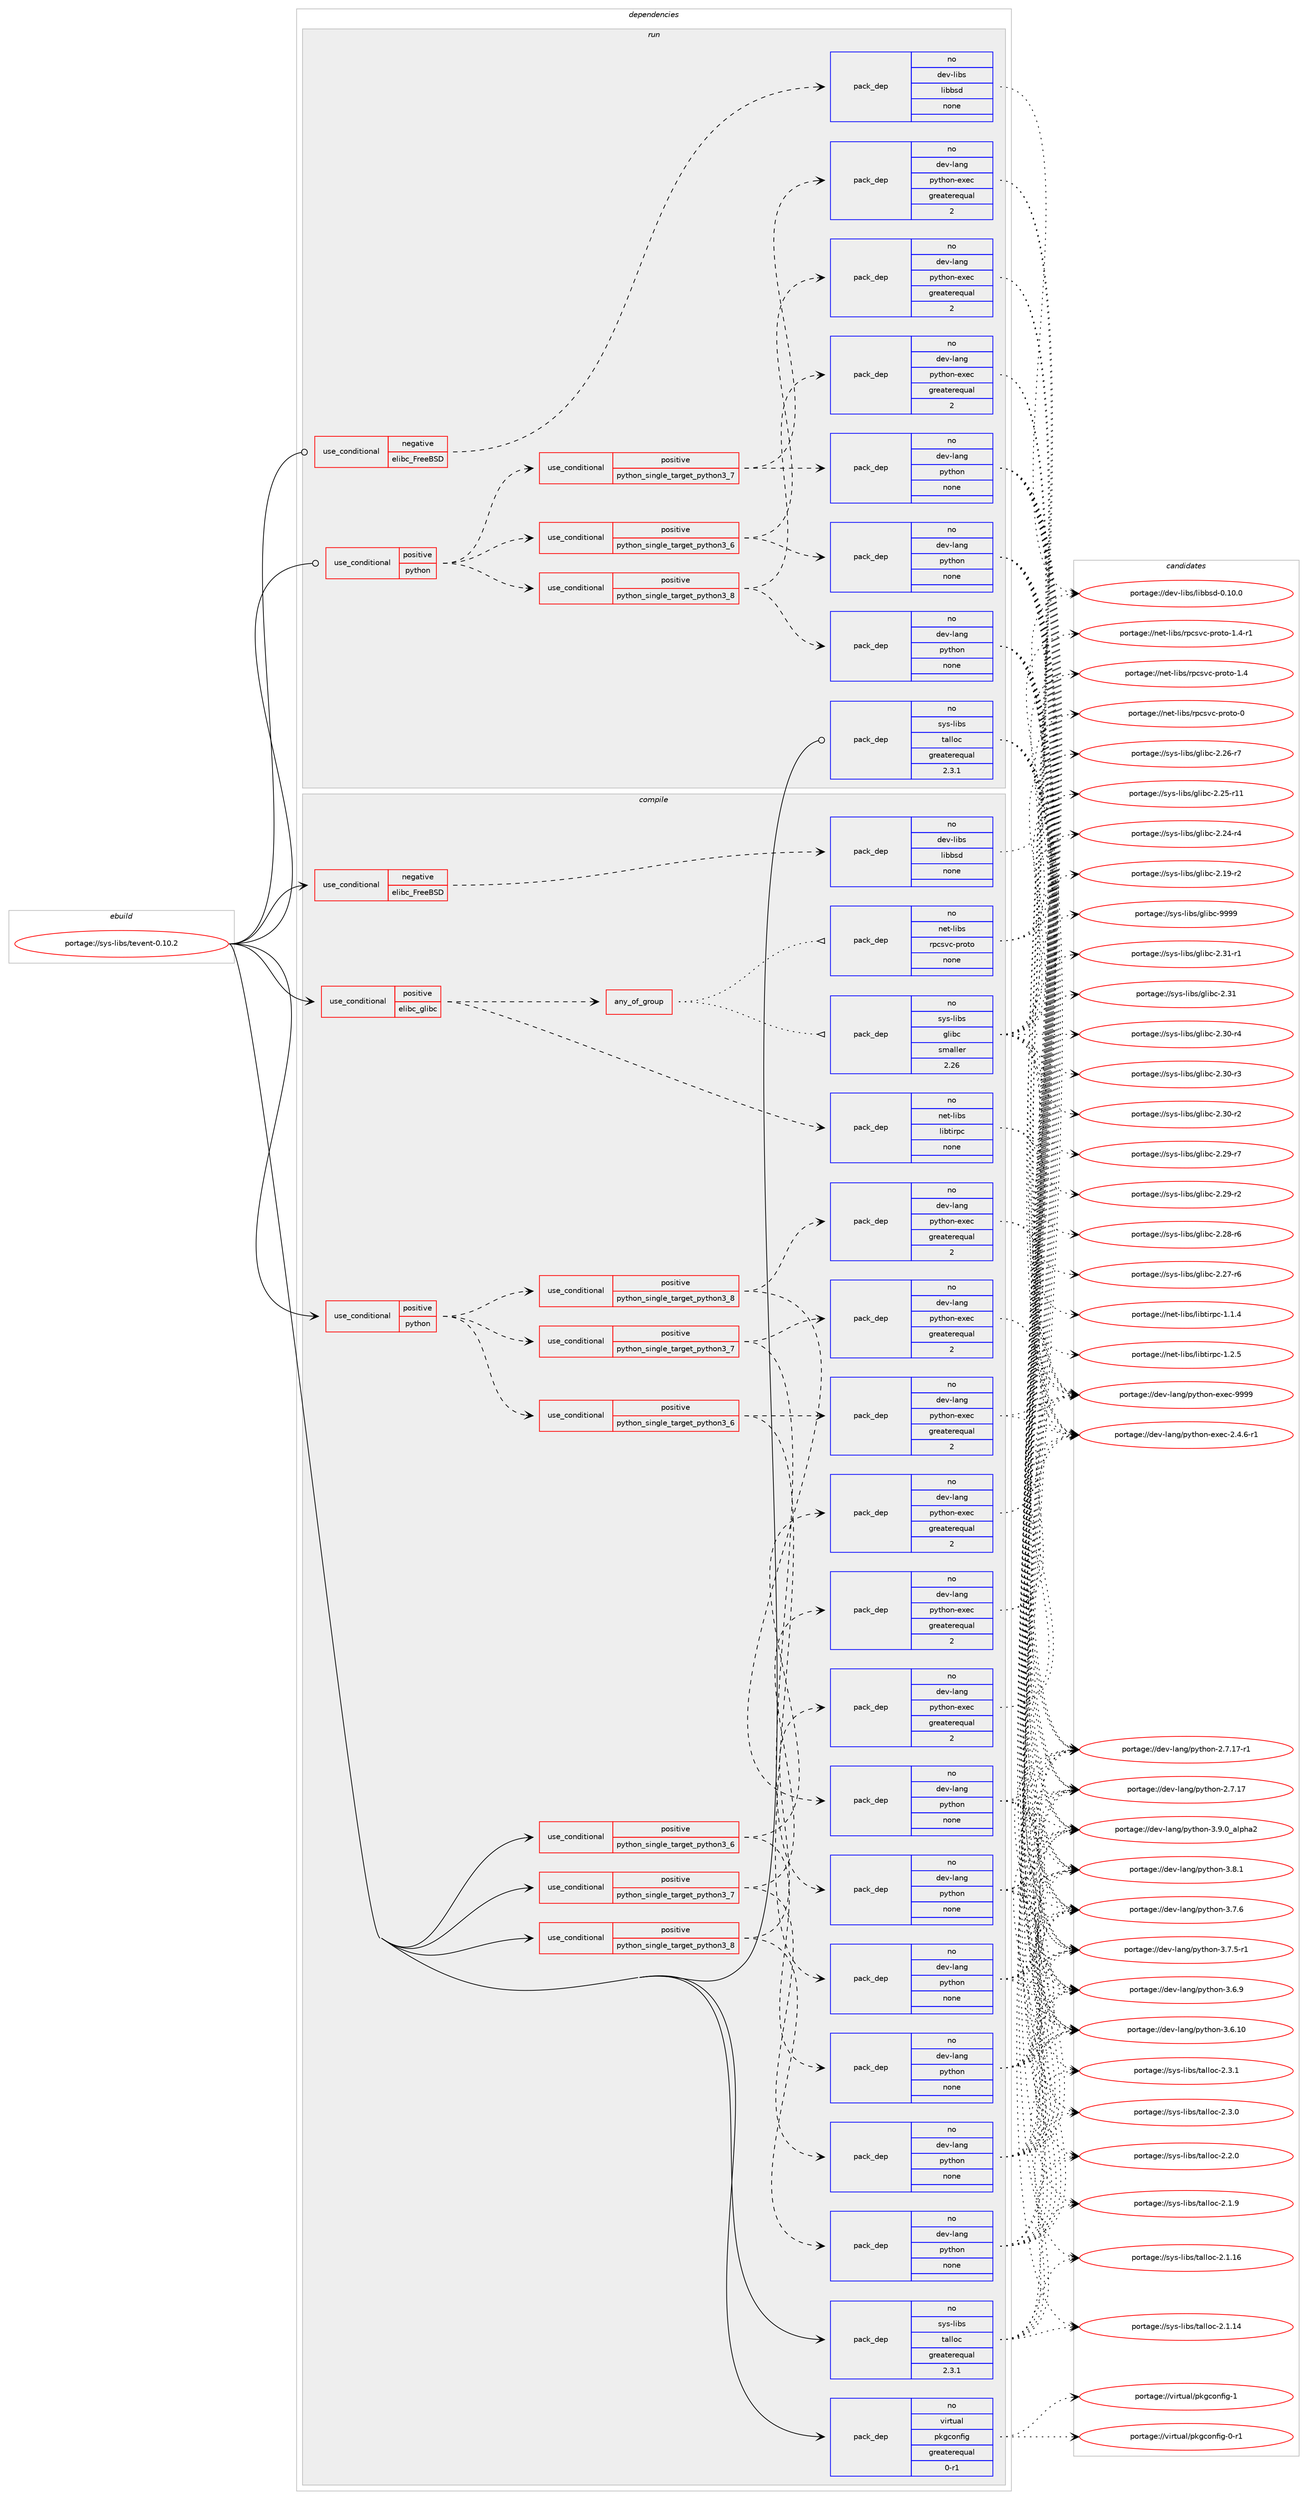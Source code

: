 digraph prolog {

# *************
# Graph options
# *************

newrank=true;
concentrate=true;
compound=true;
graph [rankdir=LR,fontname=Helvetica,fontsize=10,ranksep=1.5];#, ranksep=2.5, nodesep=0.2];
edge  [arrowhead=vee];
node  [fontname=Helvetica,fontsize=10];

# **********
# The ebuild
# **********

subgraph cluster_leftcol {
color=gray;
rank=same;
label=<<i>ebuild</i>>;
id [label="portage://sys-libs/tevent-0.10.2", color=red, width=4, href="../sys-libs/tevent-0.10.2.svg"];
}

# ****************
# The dependencies
# ****************

subgraph cluster_midcol {
color=gray;
label=<<i>dependencies</i>>;
subgraph cluster_compile {
fillcolor="#eeeeee";
style=filled;
label=<<i>compile</i>>;
subgraph cond7126 {
dependency39063 [label=<<TABLE BORDER="0" CELLBORDER="1" CELLSPACING="0" CELLPADDING="4"><TR><TD ROWSPAN="3" CELLPADDING="10">use_conditional</TD></TR><TR><TD>negative</TD></TR><TR><TD>elibc_FreeBSD</TD></TR></TABLE>>, shape=none, color=red];
subgraph pack31029 {
dependency39064 [label=<<TABLE BORDER="0" CELLBORDER="1" CELLSPACING="0" CELLPADDING="4" WIDTH="220"><TR><TD ROWSPAN="6" CELLPADDING="30">pack_dep</TD></TR><TR><TD WIDTH="110">no</TD></TR><TR><TD>dev-libs</TD></TR><TR><TD>libbsd</TD></TR><TR><TD>none</TD></TR><TR><TD></TD></TR></TABLE>>, shape=none, color=blue];
}
dependency39063:e -> dependency39064:w [weight=20,style="dashed",arrowhead="vee"];
}
id:e -> dependency39063:w [weight=20,style="solid",arrowhead="vee"];
subgraph cond7127 {
dependency39065 [label=<<TABLE BORDER="0" CELLBORDER="1" CELLSPACING="0" CELLPADDING="4"><TR><TD ROWSPAN="3" CELLPADDING="10">use_conditional</TD></TR><TR><TD>positive</TD></TR><TR><TD>elibc_glibc</TD></TR></TABLE>>, shape=none, color=red];
subgraph pack31030 {
dependency39066 [label=<<TABLE BORDER="0" CELLBORDER="1" CELLSPACING="0" CELLPADDING="4" WIDTH="220"><TR><TD ROWSPAN="6" CELLPADDING="30">pack_dep</TD></TR><TR><TD WIDTH="110">no</TD></TR><TR><TD>net-libs</TD></TR><TR><TD>libtirpc</TD></TR><TR><TD>none</TD></TR><TR><TD></TD></TR></TABLE>>, shape=none, color=blue];
}
dependency39065:e -> dependency39066:w [weight=20,style="dashed",arrowhead="vee"];
subgraph any860 {
dependency39067 [label=<<TABLE BORDER="0" CELLBORDER="1" CELLSPACING="0" CELLPADDING="4"><TR><TD CELLPADDING="10">any_of_group</TD></TR></TABLE>>, shape=none, color=red];subgraph pack31031 {
dependency39068 [label=<<TABLE BORDER="0" CELLBORDER="1" CELLSPACING="0" CELLPADDING="4" WIDTH="220"><TR><TD ROWSPAN="6" CELLPADDING="30">pack_dep</TD></TR><TR><TD WIDTH="110">no</TD></TR><TR><TD>net-libs</TD></TR><TR><TD>rpcsvc-proto</TD></TR><TR><TD>none</TD></TR><TR><TD></TD></TR></TABLE>>, shape=none, color=blue];
}
dependency39067:e -> dependency39068:w [weight=20,style="dotted",arrowhead="oinv"];
subgraph pack31032 {
dependency39069 [label=<<TABLE BORDER="0" CELLBORDER="1" CELLSPACING="0" CELLPADDING="4" WIDTH="220"><TR><TD ROWSPAN="6" CELLPADDING="30">pack_dep</TD></TR><TR><TD WIDTH="110">no</TD></TR><TR><TD>sys-libs</TD></TR><TR><TD>glibc</TD></TR><TR><TD>smaller</TD></TR><TR><TD>2.26</TD></TR></TABLE>>, shape=none, color=blue];
}
dependency39067:e -> dependency39069:w [weight=20,style="dotted",arrowhead="oinv"];
}
dependency39065:e -> dependency39067:w [weight=20,style="dashed",arrowhead="vee"];
}
id:e -> dependency39065:w [weight=20,style="solid",arrowhead="vee"];
subgraph cond7128 {
dependency39070 [label=<<TABLE BORDER="0" CELLBORDER="1" CELLSPACING="0" CELLPADDING="4"><TR><TD ROWSPAN="3" CELLPADDING="10">use_conditional</TD></TR><TR><TD>positive</TD></TR><TR><TD>python</TD></TR></TABLE>>, shape=none, color=red];
subgraph cond7129 {
dependency39071 [label=<<TABLE BORDER="0" CELLBORDER="1" CELLSPACING="0" CELLPADDING="4"><TR><TD ROWSPAN="3" CELLPADDING="10">use_conditional</TD></TR><TR><TD>positive</TD></TR><TR><TD>python_single_target_python3_6</TD></TR></TABLE>>, shape=none, color=red];
subgraph pack31033 {
dependency39072 [label=<<TABLE BORDER="0" CELLBORDER="1" CELLSPACING="0" CELLPADDING="4" WIDTH="220"><TR><TD ROWSPAN="6" CELLPADDING="30">pack_dep</TD></TR><TR><TD WIDTH="110">no</TD></TR><TR><TD>dev-lang</TD></TR><TR><TD>python</TD></TR><TR><TD>none</TD></TR><TR><TD></TD></TR></TABLE>>, shape=none, color=blue];
}
dependency39071:e -> dependency39072:w [weight=20,style="dashed",arrowhead="vee"];
subgraph pack31034 {
dependency39073 [label=<<TABLE BORDER="0" CELLBORDER="1" CELLSPACING="0" CELLPADDING="4" WIDTH="220"><TR><TD ROWSPAN="6" CELLPADDING="30">pack_dep</TD></TR><TR><TD WIDTH="110">no</TD></TR><TR><TD>dev-lang</TD></TR><TR><TD>python-exec</TD></TR><TR><TD>greaterequal</TD></TR><TR><TD>2</TD></TR></TABLE>>, shape=none, color=blue];
}
dependency39071:e -> dependency39073:w [weight=20,style="dashed",arrowhead="vee"];
}
dependency39070:e -> dependency39071:w [weight=20,style="dashed",arrowhead="vee"];
subgraph cond7130 {
dependency39074 [label=<<TABLE BORDER="0" CELLBORDER="1" CELLSPACING="0" CELLPADDING="4"><TR><TD ROWSPAN="3" CELLPADDING="10">use_conditional</TD></TR><TR><TD>positive</TD></TR><TR><TD>python_single_target_python3_7</TD></TR></TABLE>>, shape=none, color=red];
subgraph pack31035 {
dependency39075 [label=<<TABLE BORDER="0" CELLBORDER="1" CELLSPACING="0" CELLPADDING="4" WIDTH="220"><TR><TD ROWSPAN="6" CELLPADDING="30">pack_dep</TD></TR><TR><TD WIDTH="110">no</TD></TR><TR><TD>dev-lang</TD></TR><TR><TD>python</TD></TR><TR><TD>none</TD></TR><TR><TD></TD></TR></TABLE>>, shape=none, color=blue];
}
dependency39074:e -> dependency39075:w [weight=20,style="dashed",arrowhead="vee"];
subgraph pack31036 {
dependency39076 [label=<<TABLE BORDER="0" CELLBORDER="1" CELLSPACING="0" CELLPADDING="4" WIDTH="220"><TR><TD ROWSPAN="6" CELLPADDING="30">pack_dep</TD></TR><TR><TD WIDTH="110">no</TD></TR><TR><TD>dev-lang</TD></TR><TR><TD>python-exec</TD></TR><TR><TD>greaterequal</TD></TR><TR><TD>2</TD></TR></TABLE>>, shape=none, color=blue];
}
dependency39074:e -> dependency39076:w [weight=20,style="dashed",arrowhead="vee"];
}
dependency39070:e -> dependency39074:w [weight=20,style="dashed",arrowhead="vee"];
subgraph cond7131 {
dependency39077 [label=<<TABLE BORDER="0" CELLBORDER="1" CELLSPACING="0" CELLPADDING="4"><TR><TD ROWSPAN="3" CELLPADDING="10">use_conditional</TD></TR><TR><TD>positive</TD></TR><TR><TD>python_single_target_python3_8</TD></TR></TABLE>>, shape=none, color=red];
subgraph pack31037 {
dependency39078 [label=<<TABLE BORDER="0" CELLBORDER="1" CELLSPACING="0" CELLPADDING="4" WIDTH="220"><TR><TD ROWSPAN="6" CELLPADDING="30">pack_dep</TD></TR><TR><TD WIDTH="110">no</TD></TR><TR><TD>dev-lang</TD></TR><TR><TD>python</TD></TR><TR><TD>none</TD></TR><TR><TD></TD></TR></TABLE>>, shape=none, color=blue];
}
dependency39077:e -> dependency39078:w [weight=20,style="dashed",arrowhead="vee"];
subgraph pack31038 {
dependency39079 [label=<<TABLE BORDER="0" CELLBORDER="1" CELLSPACING="0" CELLPADDING="4" WIDTH="220"><TR><TD ROWSPAN="6" CELLPADDING="30">pack_dep</TD></TR><TR><TD WIDTH="110">no</TD></TR><TR><TD>dev-lang</TD></TR><TR><TD>python-exec</TD></TR><TR><TD>greaterequal</TD></TR><TR><TD>2</TD></TR></TABLE>>, shape=none, color=blue];
}
dependency39077:e -> dependency39079:w [weight=20,style="dashed",arrowhead="vee"];
}
dependency39070:e -> dependency39077:w [weight=20,style="dashed",arrowhead="vee"];
}
id:e -> dependency39070:w [weight=20,style="solid",arrowhead="vee"];
subgraph cond7132 {
dependency39080 [label=<<TABLE BORDER="0" CELLBORDER="1" CELLSPACING="0" CELLPADDING="4"><TR><TD ROWSPAN="3" CELLPADDING="10">use_conditional</TD></TR><TR><TD>positive</TD></TR><TR><TD>python_single_target_python3_6</TD></TR></TABLE>>, shape=none, color=red];
subgraph pack31039 {
dependency39081 [label=<<TABLE BORDER="0" CELLBORDER="1" CELLSPACING="0" CELLPADDING="4" WIDTH="220"><TR><TD ROWSPAN="6" CELLPADDING="30">pack_dep</TD></TR><TR><TD WIDTH="110">no</TD></TR><TR><TD>dev-lang</TD></TR><TR><TD>python</TD></TR><TR><TD>none</TD></TR><TR><TD></TD></TR></TABLE>>, shape=none, color=blue];
}
dependency39080:e -> dependency39081:w [weight=20,style="dashed",arrowhead="vee"];
subgraph pack31040 {
dependency39082 [label=<<TABLE BORDER="0" CELLBORDER="1" CELLSPACING="0" CELLPADDING="4" WIDTH="220"><TR><TD ROWSPAN="6" CELLPADDING="30">pack_dep</TD></TR><TR><TD WIDTH="110">no</TD></TR><TR><TD>dev-lang</TD></TR><TR><TD>python-exec</TD></TR><TR><TD>greaterequal</TD></TR><TR><TD>2</TD></TR></TABLE>>, shape=none, color=blue];
}
dependency39080:e -> dependency39082:w [weight=20,style="dashed",arrowhead="vee"];
}
id:e -> dependency39080:w [weight=20,style="solid",arrowhead="vee"];
subgraph cond7133 {
dependency39083 [label=<<TABLE BORDER="0" CELLBORDER="1" CELLSPACING="0" CELLPADDING="4"><TR><TD ROWSPAN="3" CELLPADDING="10">use_conditional</TD></TR><TR><TD>positive</TD></TR><TR><TD>python_single_target_python3_7</TD></TR></TABLE>>, shape=none, color=red];
subgraph pack31041 {
dependency39084 [label=<<TABLE BORDER="0" CELLBORDER="1" CELLSPACING="0" CELLPADDING="4" WIDTH="220"><TR><TD ROWSPAN="6" CELLPADDING="30">pack_dep</TD></TR><TR><TD WIDTH="110">no</TD></TR><TR><TD>dev-lang</TD></TR><TR><TD>python</TD></TR><TR><TD>none</TD></TR><TR><TD></TD></TR></TABLE>>, shape=none, color=blue];
}
dependency39083:e -> dependency39084:w [weight=20,style="dashed",arrowhead="vee"];
subgraph pack31042 {
dependency39085 [label=<<TABLE BORDER="0" CELLBORDER="1" CELLSPACING="0" CELLPADDING="4" WIDTH="220"><TR><TD ROWSPAN="6" CELLPADDING="30">pack_dep</TD></TR><TR><TD WIDTH="110">no</TD></TR><TR><TD>dev-lang</TD></TR><TR><TD>python-exec</TD></TR><TR><TD>greaterequal</TD></TR><TR><TD>2</TD></TR></TABLE>>, shape=none, color=blue];
}
dependency39083:e -> dependency39085:w [weight=20,style="dashed",arrowhead="vee"];
}
id:e -> dependency39083:w [weight=20,style="solid",arrowhead="vee"];
subgraph cond7134 {
dependency39086 [label=<<TABLE BORDER="0" CELLBORDER="1" CELLSPACING="0" CELLPADDING="4"><TR><TD ROWSPAN="3" CELLPADDING="10">use_conditional</TD></TR><TR><TD>positive</TD></TR><TR><TD>python_single_target_python3_8</TD></TR></TABLE>>, shape=none, color=red];
subgraph pack31043 {
dependency39087 [label=<<TABLE BORDER="0" CELLBORDER="1" CELLSPACING="0" CELLPADDING="4" WIDTH="220"><TR><TD ROWSPAN="6" CELLPADDING="30">pack_dep</TD></TR><TR><TD WIDTH="110">no</TD></TR><TR><TD>dev-lang</TD></TR><TR><TD>python</TD></TR><TR><TD>none</TD></TR><TR><TD></TD></TR></TABLE>>, shape=none, color=blue];
}
dependency39086:e -> dependency39087:w [weight=20,style="dashed",arrowhead="vee"];
subgraph pack31044 {
dependency39088 [label=<<TABLE BORDER="0" CELLBORDER="1" CELLSPACING="0" CELLPADDING="4" WIDTH="220"><TR><TD ROWSPAN="6" CELLPADDING="30">pack_dep</TD></TR><TR><TD WIDTH="110">no</TD></TR><TR><TD>dev-lang</TD></TR><TR><TD>python-exec</TD></TR><TR><TD>greaterequal</TD></TR><TR><TD>2</TD></TR></TABLE>>, shape=none, color=blue];
}
dependency39086:e -> dependency39088:w [weight=20,style="dashed",arrowhead="vee"];
}
id:e -> dependency39086:w [weight=20,style="solid",arrowhead="vee"];
subgraph pack31045 {
dependency39089 [label=<<TABLE BORDER="0" CELLBORDER="1" CELLSPACING="0" CELLPADDING="4" WIDTH="220"><TR><TD ROWSPAN="6" CELLPADDING="30">pack_dep</TD></TR><TR><TD WIDTH="110">no</TD></TR><TR><TD>sys-libs</TD></TR><TR><TD>talloc</TD></TR><TR><TD>greaterequal</TD></TR><TR><TD>2.3.1</TD></TR></TABLE>>, shape=none, color=blue];
}
id:e -> dependency39089:w [weight=20,style="solid",arrowhead="vee"];
subgraph pack31046 {
dependency39090 [label=<<TABLE BORDER="0" CELLBORDER="1" CELLSPACING="0" CELLPADDING="4" WIDTH="220"><TR><TD ROWSPAN="6" CELLPADDING="30">pack_dep</TD></TR><TR><TD WIDTH="110">no</TD></TR><TR><TD>virtual</TD></TR><TR><TD>pkgconfig</TD></TR><TR><TD>greaterequal</TD></TR><TR><TD>0-r1</TD></TR></TABLE>>, shape=none, color=blue];
}
id:e -> dependency39090:w [weight=20,style="solid",arrowhead="vee"];
}
subgraph cluster_compileandrun {
fillcolor="#eeeeee";
style=filled;
label=<<i>compile and run</i>>;
}
subgraph cluster_run {
fillcolor="#eeeeee";
style=filled;
label=<<i>run</i>>;
subgraph cond7135 {
dependency39091 [label=<<TABLE BORDER="0" CELLBORDER="1" CELLSPACING="0" CELLPADDING="4"><TR><TD ROWSPAN="3" CELLPADDING="10">use_conditional</TD></TR><TR><TD>negative</TD></TR><TR><TD>elibc_FreeBSD</TD></TR></TABLE>>, shape=none, color=red];
subgraph pack31047 {
dependency39092 [label=<<TABLE BORDER="0" CELLBORDER="1" CELLSPACING="0" CELLPADDING="4" WIDTH="220"><TR><TD ROWSPAN="6" CELLPADDING="30">pack_dep</TD></TR><TR><TD WIDTH="110">no</TD></TR><TR><TD>dev-libs</TD></TR><TR><TD>libbsd</TD></TR><TR><TD>none</TD></TR><TR><TD></TD></TR></TABLE>>, shape=none, color=blue];
}
dependency39091:e -> dependency39092:w [weight=20,style="dashed",arrowhead="vee"];
}
id:e -> dependency39091:w [weight=20,style="solid",arrowhead="odot"];
subgraph cond7136 {
dependency39093 [label=<<TABLE BORDER="0" CELLBORDER="1" CELLSPACING="0" CELLPADDING="4"><TR><TD ROWSPAN="3" CELLPADDING="10">use_conditional</TD></TR><TR><TD>positive</TD></TR><TR><TD>python</TD></TR></TABLE>>, shape=none, color=red];
subgraph cond7137 {
dependency39094 [label=<<TABLE BORDER="0" CELLBORDER="1" CELLSPACING="0" CELLPADDING="4"><TR><TD ROWSPAN="3" CELLPADDING="10">use_conditional</TD></TR><TR><TD>positive</TD></TR><TR><TD>python_single_target_python3_6</TD></TR></TABLE>>, shape=none, color=red];
subgraph pack31048 {
dependency39095 [label=<<TABLE BORDER="0" CELLBORDER="1" CELLSPACING="0" CELLPADDING="4" WIDTH="220"><TR><TD ROWSPAN="6" CELLPADDING="30">pack_dep</TD></TR><TR><TD WIDTH="110">no</TD></TR><TR><TD>dev-lang</TD></TR><TR><TD>python</TD></TR><TR><TD>none</TD></TR><TR><TD></TD></TR></TABLE>>, shape=none, color=blue];
}
dependency39094:e -> dependency39095:w [weight=20,style="dashed",arrowhead="vee"];
subgraph pack31049 {
dependency39096 [label=<<TABLE BORDER="0" CELLBORDER="1" CELLSPACING="0" CELLPADDING="4" WIDTH="220"><TR><TD ROWSPAN="6" CELLPADDING="30">pack_dep</TD></TR><TR><TD WIDTH="110">no</TD></TR><TR><TD>dev-lang</TD></TR><TR><TD>python-exec</TD></TR><TR><TD>greaterequal</TD></TR><TR><TD>2</TD></TR></TABLE>>, shape=none, color=blue];
}
dependency39094:e -> dependency39096:w [weight=20,style="dashed",arrowhead="vee"];
}
dependency39093:e -> dependency39094:w [weight=20,style="dashed",arrowhead="vee"];
subgraph cond7138 {
dependency39097 [label=<<TABLE BORDER="0" CELLBORDER="1" CELLSPACING="0" CELLPADDING="4"><TR><TD ROWSPAN="3" CELLPADDING="10">use_conditional</TD></TR><TR><TD>positive</TD></TR><TR><TD>python_single_target_python3_7</TD></TR></TABLE>>, shape=none, color=red];
subgraph pack31050 {
dependency39098 [label=<<TABLE BORDER="0" CELLBORDER="1" CELLSPACING="0" CELLPADDING="4" WIDTH="220"><TR><TD ROWSPAN="6" CELLPADDING="30">pack_dep</TD></TR><TR><TD WIDTH="110">no</TD></TR><TR><TD>dev-lang</TD></TR><TR><TD>python</TD></TR><TR><TD>none</TD></TR><TR><TD></TD></TR></TABLE>>, shape=none, color=blue];
}
dependency39097:e -> dependency39098:w [weight=20,style="dashed",arrowhead="vee"];
subgraph pack31051 {
dependency39099 [label=<<TABLE BORDER="0" CELLBORDER="1" CELLSPACING="0" CELLPADDING="4" WIDTH="220"><TR><TD ROWSPAN="6" CELLPADDING="30">pack_dep</TD></TR><TR><TD WIDTH="110">no</TD></TR><TR><TD>dev-lang</TD></TR><TR><TD>python-exec</TD></TR><TR><TD>greaterequal</TD></TR><TR><TD>2</TD></TR></TABLE>>, shape=none, color=blue];
}
dependency39097:e -> dependency39099:w [weight=20,style="dashed",arrowhead="vee"];
}
dependency39093:e -> dependency39097:w [weight=20,style="dashed",arrowhead="vee"];
subgraph cond7139 {
dependency39100 [label=<<TABLE BORDER="0" CELLBORDER="1" CELLSPACING="0" CELLPADDING="4"><TR><TD ROWSPAN="3" CELLPADDING="10">use_conditional</TD></TR><TR><TD>positive</TD></TR><TR><TD>python_single_target_python3_8</TD></TR></TABLE>>, shape=none, color=red];
subgraph pack31052 {
dependency39101 [label=<<TABLE BORDER="0" CELLBORDER="1" CELLSPACING="0" CELLPADDING="4" WIDTH="220"><TR><TD ROWSPAN="6" CELLPADDING="30">pack_dep</TD></TR><TR><TD WIDTH="110">no</TD></TR><TR><TD>dev-lang</TD></TR><TR><TD>python</TD></TR><TR><TD>none</TD></TR><TR><TD></TD></TR></TABLE>>, shape=none, color=blue];
}
dependency39100:e -> dependency39101:w [weight=20,style="dashed",arrowhead="vee"];
subgraph pack31053 {
dependency39102 [label=<<TABLE BORDER="0" CELLBORDER="1" CELLSPACING="0" CELLPADDING="4" WIDTH="220"><TR><TD ROWSPAN="6" CELLPADDING="30">pack_dep</TD></TR><TR><TD WIDTH="110">no</TD></TR><TR><TD>dev-lang</TD></TR><TR><TD>python-exec</TD></TR><TR><TD>greaterequal</TD></TR><TR><TD>2</TD></TR></TABLE>>, shape=none, color=blue];
}
dependency39100:e -> dependency39102:w [weight=20,style="dashed",arrowhead="vee"];
}
dependency39093:e -> dependency39100:w [weight=20,style="dashed",arrowhead="vee"];
}
id:e -> dependency39093:w [weight=20,style="solid",arrowhead="odot"];
subgraph pack31054 {
dependency39103 [label=<<TABLE BORDER="0" CELLBORDER="1" CELLSPACING="0" CELLPADDING="4" WIDTH="220"><TR><TD ROWSPAN="6" CELLPADDING="30">pack_dep</TD></TR><TR><TD WIDTH="110">no</TD></TR><TR><TD>sys-libs</TD></TR><TR><TD>talloc</TD></TR><TR><TD>greaterequal</TD></TR><TR><TD>2.3.1</TD></TR></TABLE>>, shape=none, color=blue];
}
id:e -> dependency39103:w [weight=20,style="solid",arrowhead="odot"];
}
}

# **************
# The candidates
# **************

subgraph cluster_choices {
rank=same;
color=gray;
label=<<i>candidates</i>>;

subgraph choice31029 {
color=black;
nodesep=1;
choice100101118451081059811547108105989811510045484649484648 [label="portage://dev-libs/libbsd-0.10.0", color=red, width=4,href="../dev-libs/libbsd-0.10.0.svg"];
dependency39064:e -> choice100101118451081059811547108105989811510045484649484648:w [style=dotted,weight="100"];
}
subgraph choice31030 {
color=black;
nodesep=1;
choice1101011164510810598115471081059811610511411299454946504653 [label="portage://net-libs/libtirpc-1.2.5", color=red, width=4,href="../net-libs/libtirpc-1.2.5.svg"];
choice1101011164510810598115471081059811610511411299454946494652 [label="portage://net-libs/libtirpc-1.1.4", color=red, width=4,href="../net-libs/libtirpc-1.1.4.svg"];
dependency39066:e -> choice1101011164510810598115471081059811610511411299454946504653:w [style=dotted,weight="100"];
dependency39066:e -> choice1101011164510810598115471081059811610511411299454946494652:w [style=dotted,weight="100"];
}
subgraph choice31031 {
color=black;
nodesep=1;
choice110101116451081059811547114112991151189945112114111116111454946524511449 [label="portage://net-libs/rpcsvc-proto-1.4-r1", color=red, width=4,href="../net-libs/rpcsvc-proto-1.4-r1.svg"];
choice11010111645108105981154711411299115118994511211411111611145494652 [label="portage://net-libs/rpcsvc-proto-1.4", color=red, width=4,href="../net-libs/rpcsvc-proto-1.4.svg"];
choice1101011164510810598115471141129911511899451121141111161114548 [label="portage://net-libs/rpcsvc-proto-0", color=red, width=4,href="../net-libs/rpcsvc-proto-0.svg"];
dependency39068:e -> choice110101116451081059811547114112991151189945112114111116111454946524511449:w [style=dotted,weight="100"];
dependency39068:e -> choice11010111645108105981154711411299115118994511211411111611145494652:w [style=dotted,weight="100"];
dependency39068:e -> choice1101011164510810598115471141129911511899451121141111161114548:w [style=dotted,weight="100"];
}
subgraph choice31032 {
color=black;
nodesep=1;
choice11512111545108105981154710310810598994557575757 [label="portage://sys-libs/glibc-9999", color=red, width=4,href="../sys-libs/glibc-9999.svg"];
choice115121115451081059811547103108105989945504651494511449 [label="portage://sys-libs/glibc-2.31-r1", color=red, width=4,href="../sys-libs/glibc-2.31-r1.svg"];
choice11512111545108105981154710310810598994550465149 [label="portage://sys-libs/glibc-2.31", color=red, width=4,href="../sys-libs/glibc-2.31.svg"];
choice115121115451081059811547103108105989945504651484511452 [label="portage://sys-libs/glibc-2.30-r4", color=red, width=4,href="../sys-libs/glibc-2.30-r4.svg"];
choice115121115451081059811547103108105989945504651484511451 [label="portage://sys-libs/glibc-2.30-r3", color=red, width=4,href="../sys-libs/glibc-2.30-r3.svg"];
choice115121115451081059811547103108105989945504651484511450 [label="portage://sys-libs/glibc-2.30-r2", color=red, width=4,href="../sys-libs/glibc-2.30-r2.svg"];
choice115121115451081059811547103108105989945504650574511455 [label="portage://sys-libs/glibc-2.29-r7", color=red, width=4,href="../sys-libs/glibc-2.29-r7.svg"];
choice115121115451081059811547103108105989945504650574511450 [label="portage://sys-libs/glibc-2.29-r2", color=red, width=4,href="../sys-libs/glibc-2.29-r2.svg"];
choice115121115451081059811547103108105989945504650564511454 [label="portage://sys-libs/glibc-2.28-r6", color=red, width=4,href="../sys-libs/glibc-2.28-r6.svg"];
choice115121115451081059811547103108105989945504650554511454 [label="portage://sys-libs/glibc-2.27-r6", color=red, width=4,href="../sys-libs/glibc-2.27-r6.svg"];
choice115121115451081059811547103108105989945504650544511455 [label="portage://sys-libs/glibc-2.26-r7", color=red, width=4,href="../sys-libs/glibc-2.26-r7.svg"];
choice11512111545108105981154710310810598994550465053451144949 [label="portage://sys-libs/glibc-2.25-r11", color=red, width=4,href="../sys-libs/glibc-2.25-r11.svg"];
choice115121115451081059811547103108105989945504650524511452 [label="portage://sys-libs/glibc-2.24-r4", color=red, width=4,href="../sys-libs/glibc-2.24-r4.svg"];
choice115121115451081059811547103108105989945504649574511450 [label="portage://sys-libs/glibc-2.19-r2", color=red, width=4,href="../sys-libs/glibc-2.19-r2.svg"];
dependency39069:e -> choice11512111545108105981154710310810598994557575757:w [style=dotted,weight="100"];
dependency39069:e -> choice115121115451081059811547103108105989945504651494511449:w [style=dotted,weight="100"];
dependency39069:e -> choice11512111545108105981154710310810598994550465149:w [style=dotted,weight="100"];
dependency39069:e -> choice115121115451081059811547103108105989945504651484511452:w [style=dotted,weight="100"];
dependency39069:e -> choice115121115451081059811547103108105989945504651484511451:w [style=dotted,weight="100"];
dependency39069:e -> choice115121115451081059811547103108105989945504651484511450:w [style=dotted,weight="100"];
dependency39069:e -> choice115121115451081059811547103108105989945504650574511455:w [style=dotted,weight="100"];
dependency39069:e -> choice115121115451081059811547103108105989945504650574511450:w [style=dotted,weight="100"];
dependency39069:e -> choice115121115451081059811547103108105989945504650564511454:w [style=dotted,weight="100"];
dependency39069:e -> choice115121115451081059811547103108105989945504650554511454:w [style=dotted,weight="100"];
dependency39069:e -> choice115121115451081059811547103108105989945504650544511455:w [style=dotted,weight="100"];
dependency39069:e -> choice11512111545108105981154710310810598994550465053451144949:w [style=dotted,weight="100"];
dependency39069:e -> choice115121115451081059811547103108105989945504650524511452:w [style=dotted,weight="100"];
dependency39069:e -> choice115121115451081059811547103108105989945504649574511450:w [style=dotted,weight="100"];
}
subgraph choice31033 {
color=black;
nodesep=1;
choice10010111845108971101034711212111610411111045514657464895971081121049750 [label="portage://dev-lang/python-3.9.0_alpha2", color=red, width=4,href="../dev-lang/python-3.9.0_alpha2.svg"];
choice100101118451089711010347112121116104111110455146564649 [label="portage://dev-lang/python-3.8.1", color=red, width=4,href="../dev-lang/python-3.8.1.svg"];
choice100101118451089711010347112121116104111110455146554654 [label="portage://dev-lang/python-3.7.6", color=red, width=4,href="../dev-lang/python-3.7.6.svg"];
choice1001011184510897110103471121211161041111104551465546534511449 [label="portage://dev-lang/python-3.7.5-r1", color=red, width=4,href="../dev-lang/python-3.7.5-r1.svg"];
choice100101118451089711010347112121116104111110455146544657 [label="portage://dev-lang/python-3.6.9", color=red, width=4,href="../dev-lang/python-3.6.9.svg"];
choice10010111845108971101034711212111610411111045514654464948 [label="portage://dev-lang/python-3.6.10", color=red, width=4,href="../dev-lang/python-3.6.10.svg"];
choice100101118451089711010347112121116104111110455046554649554511449 [label="portage://dev-lang/python-2.7.17-r1", color=red, width=4,href="../dev-lang/python-2.7.17-r1.svg"];
choice10010111845108971101034711212111610411111045504655464955 [label="portage://dev-lang/python-2.7.17", color=red, width=4,href="../dev-lang/python-2.7.17.svg"];
dependency39072:e -> choice10010111845108971101034711212111610411111045514657464895971081121049750:w [style=dotted,weight="100"];
dependency39072:e -> choice100101118451089711010347112121116104111110455146564649:w [style=dotted,weight="100"];
dependency39072:e -> choice100101118451089711010347112121116104111110455146554654:w [style=dotted,weight="100"];
dependency39072:e -> choice1001011184510897110103471121211161041111104551465546534511449:w [style=dotted,weight="100"];
dependency39072:e -> choice100101118451089711010347112121116104111110455146544657:w [style=dotted,weight="100"];
dependency39072:e -> choice10010111845108971101034711212111610411111045514654464948:w [style=dotted,weight="100"];
dependency39072:e -> choice100101118451089711010347112121116104111110455046554649554511449:w [style=dotted,weight="100"];
dependency39072:e -> choice10010111845108971101034711212111610411111045504655464955:w [style=dotted,weight="100"];
}
subgraph choice31034 {
color=black;
nodesep=1;
choice10010111845108971101034711212111610411111045101120101994557575757 [label="portage://dev-lang/python-exec-9999", color=red, width=4,href="../dev-lang/python-exec-9999.svg"];
choice10010111845108971101034711212111610411111045101120101994550465246544511449 [label="portage://dev-lang/python-exec-2.4.6-r1", color=red, width=4,href="../dev-lang/python-exec-2.4.6-r1.svg"];
dependency39073:e -> choice10010111845108971101034711212111610411111045101120101994557575757:w [style=dotted,weight="100"];
dependency39073:e -> choice10010111845108971101034711212111610411111045101120101994550465246544511449:w [style=dotted,weight="100"];
}
subgraph choice31035 {
color=black;
nodesep=1;
choice10010111845108971101034711212111610411111045514657464895971081121049750 [label="portage://dev-lang/python-3.9.0_alpha2", color=red, width=4,href="../dev-lang/python-3.9.0_alpha2.svg"];
choice100101118451089711010347112121116104111110455146564649 [label="portage://dev-lang/python-3.8.1", color=red, width=4,href="../dev-lang/python-3.8.1.svg"];
choice100101118451089711010347112121116104111110455146554654 [label="portage://dev-lang/python-3.7.6", color=red, width=4,href="../dev-lang/python-3.7.6.svg"];
choice1001011184510897110103471121211161041111104551465546534511449 [label="portage://dev-lang/python-3.7.5-r1", color=red, width=4,href="../dev-lang/python-3.7.5-r1.svg"];
choice100101118451089711010347112121116104111110455146544657 [label="portage://dev-lang/python-3.6.9", color=red, width=4,href="../dev-lang/python-3.6.9.svg"];
choice10010111845108971101034711212111610411111045514654464948 [label="portage://dev-lang/python-3.6.10", color=red, width=4,href="../dev-lang/python-3.6.10.svg"];
choice100101118451089711010347112121116104111110455046554649554511449 [label="portage://dev-lang/python-2.7.17-r1", color=red, width=4,href="../dev-lang/python-2.7.17-r1.svg"];
choice10010111845108971101034711212111610411111045504655464955 [label="portage://dev-lang/python-2.7.17", color=red, width=4,href="../dev-lang/python-2.7.17.svg"];
dependency39075:e -> choice10010111845108971101034711212111610411111045514657464895971081121049750:w [style=dotted,weight="100"];
dependency39075:e -> choice100101118451089711010347112121116104111110455146564649:w [style=dotted,weight="100"];
dependency39075:e -> choice100101118451089711010347112121116104111110455146554654:w [style=dotted,weight="100"];
dependency39075:e -> choice1001011184510897110103471121211161041111104551465546534511449:w [style=dotted,weight="100"];
dependency39075:e -> choice100101118451089711010347112121116104111110455146544657:w [style=dotted,weight="100"];
dependency39075:e -> choice10010111845108971101034711212111610411111045514654464948:w [style=dotted,weight="100"];
dependency39075:e -> choice100101118451089711010347112121116104111110455046554649554511449:w [style=dotted,weight="100"];
dependency39075:e -> choice10010111845108971101034711212111610411111045504655464955:w [style=dotted,weight="100"];
}
subgraph choice31036 {
color=black;
nodesep=1;
choice10010111845108971101034711212111610411111045101120101994557575757 [label="portage://dev-lang/python-exec-9999", color=red, width=4,href="../dev-lang/python-exec-9999.svg"];
choice10010111845108971101034711212111610411111045101120101994550465246544511449 [label="portage://dev-lang/python-exec-2.4.6-r1", color=red, width=4,href="../dev-lang/python-exec-2.4.6-r1.svg"];
dependency39076:e -> choice10010111845108971101034711212111610411111045101120101994557575757:w [style=dotted,weight="100"];
dependency39076:e -> choice10010111845108971101034711212111610411111045101120101994550465246544511449:w [style=dotted,weight="100"];
}
subgraph choice31037 {
color=black;
nodesep=1;
choice10010111845108971101034711212111610411111045514657464895971081121049750 [label="portage://dev-lang/python-3.9.0_alpha2", color=red, width=4,href="../dev-lang/python-3.9.0_alpha2.svg"];
choice100101118451089711010347112121116104111110455146564649 [label="portage://dev-lang/python-3.8.1", color=red, width=4,href="../dev-lang/python-3.8.1.svg"];
choice100101118451089711010347112121116104111110455146554654 [label="portage://dev-lang/python-3.7.6", color=red, width=4,href="../dev-lang/python-3.7.6.svg"];
choice1001011184510897110103471121211161041111104551465546534511449 [label="portage://dev-lang/python-3.7.5-r1", color=red, width=4,href="../dev-lang/python-3.7.5-r1.svg"];
choice100101118451089711010347112121116104111110455146544657 [label="portage://dev-lang/python-3.6.9", color=red, width=4,href="../dev-lang/python-3.6.9.svg"];
choice10010111845108971101034711212111610411111045514654464948 [label="portage://dev-lang/python-3.6.10", color=red, width=4,href="../dev-lang/python-3.6.10.svg"];
choice100101118451089711010347112121116104111110455046554649554511449 [label="portage://dev-lang/python-2.7.17-r1", color=red, width=4,href="../dev-lang/python-2.7.17-r1.svg"];
choice10010111845108971101034711212111610411111045504655464955 [label="portage://dev-lang/python-2.7.17", color=red, width=4,href="../dev-lang/python-2.7.17.svg"];
dependency39078:e -> choice10010111845108971101034711212111610411111045514657464895971081121049750:w [style=dotted,weight="100"];
dependency39078:e -> choice100101118451089711010347112121116104111110455146564649:w [style=dotted,weight="100"];
dependency39078:e -> choice100101118451089711010347112121116104111110455146554654:w [style=dotted,weight="100"];
dependency39078:e -> choice1001011184510897110103471121211161041111104551465546534511449:w [style=dotted,weight="100"];
dependency39078:e -> choice100101118451089711010347112121116104111110455146544657:w [style=dotted,weight="100"];
dependency39078:e -> choice10010111845108971101034711212111610411111045514654464948:w [style=dotted,weight="100"];
dependency39078:e -> choice100101118451089711010347112121116104111110455046554649554511449:w [style=dotted,weight="100"];
dependency39078:e -> choice10010111845108971101034711212111610411111045504655464955:w [style=dotted,weight="100"];
}
subgraph choice31038 {
color=black;
nodesep=1;
choice10010111845108971101034711212111610411111045101120101994557575757 [label="portage://dev-lang/python-exec-9999", color=red, width=4,href="../dev-lang/python-exec-9999.svg"];
choice10010111845108971101034711212111610411111045101120101994550465246544511449 [label="portage://dev-lang/python-exec-2.4.6-r1", color=red, width=4,href="../dev-lang/python-exec-2.4.6-r1.svg"];
dependency39079:e -> choice10010111845108971101034711212111610411111045101120101994557575757:w [style=dotted,weight="100"];
dependency39079:e -> choice10010111845108971101034711212111610411111045101120101994550465246544511449:w [style=dotted,weight="100"];
}
subgraph choice31039 {
color=black;
nodesep=1;
choice10010111845108971101034711212111610411111045514657464895971081121049750 [label="portage://dev-lang/python-3.9.0_alpha2", color=red, width=4,href="../dev-lang/python-3.9.0_alpha2.svg"];
choice100101118451089711010347112121116104111110455146564649 [label="portage://dev-lang/python-3.8.1", color=red, width=4,href="../dev-lang/python-3.8.1.svg"];
choice100101118451089711010347112121116104111110455146554654 [label="portage://dev-lang/python-3.7.6", color=red, width=4,href="../dev-lang/python-3.7.6.svg"];
choice1001011184510897110103471121211161041111104551465546534511449 [label="portage://dev-lang/python-3.7.5-r1", color=red, width=4,href="../dev-lang/python-3.7.5-r1.svg"];
choice100101118451089711010347112121116104111110455146544657 [label="portage://dev-lang/python-3.6.9", color=red, width=4,href="../dev-lang/python-3.6.9.svg"];
choice10010111845108971101034711212111610411111045514654464948 [label="portage://dev-lang/python-3.6.10", color=red, width=4,href="../dev-lang/python-3.6.10.svg"];
choice100101118451089711010347112121116104111110455046554649554511449 [label="portage://dev-lang/python-2.7.17-r1", color=red, width=4,href="../dev-lang/python-2.7.17-r1.svg"];
choice10010111845108971101034711212111610411111045504655464955 [label="portage://dev-lang/python-2.7.17", color=red, width=4,href="../dev-lang/python-2.7.17.svg"];
dependency39081:e -> choice10010111845108971101034711212111610411111045514657464895971081121049750:w [style=dotted,weight="100"];
dependency39081:e -> choice100101118451089711010347112121116104111110455146564649:w [style=dotted,weight="100"];
dependency39081:e -> choice100101118451089711010347112121116104111110455146554654:w [style=dotted,weight="100"];
dependency39081:e -> choice1001011184510897110103471121211161041111104551465546534511449:w [style=dotted,weight="100"];
dependency39081:e -> choice100101118451089711010347112121116104111110455146544657:w [style=dotted,weight="100"];
dependency39081:e -> choice10010111845108971101034711212111610411111045514654464948:w [style=dotted,weight="100"];
dependency39081:e -> choice100101118451089711010347112121116104111110455046554649554511449:w [style=dotted,weight="100"];
dependency39081:e -> choice10010111845108971101034711212111610411111045504655464955:w [style=dotted,weight="100"];
}
subgraph choice31040 {
color=black;
nodesep=1;
choice10010111845108971101034711212111610411111045101120101994557575757 [label="portage://dev-lang/python-exec-9999", color=red, width=4,href="../dev-lang/python-exec-9999.svg"];
choice10010111845108971101034711212111610411111045101120101994550465246544511449 [label="portage://dev-lang/python-exec-2.4.6-r1", color=red, width=4,href="../dev-lang/python-exec-2.4.6-r1.svg"];
dependency39082:e -> choice10010111845108971101034711212111610411111045101120101994557575757:w [style=dotted,weight="100"];
dependency39082:e -> choice10010111845108971101034711212111610411111045101120101994550465246544511449:w [style=dotted,weight="100"];
}
subgraph choice31041 {
color=black;
nodesep=1;
choice10010111845108971101034711212111610411111045514657464895971081121049750 [label="portage://dev-lang/python-3.9.0_alpha2", color=red, width=4,href="../dev-lang/python-3.9.0_alpha2.svg"];
choice100101118451089711010347112121116104111110455146564649 [label="portage://dev-lang/python-3.8.1", color=red, width=4,href="../dev-lang/python-3.8.1.svg"];
choice100101118451089711010347112121116104111110455146554654 [label="portage://dev-lang/python-3.7.6", color=red, width=4,href="../dev-lang/python-3.7.6.svg"];
choice1001011184510897110103471121211161041111104551465546534511449 [label="portage://dev-lang/python-3.7.5-r1", color=red, width=4,href="../dev-lang/python-3.7.5-r1.svg"];
choice100101118451089711010347112121116104111110455146544657 [label="portage://dev-lang/python-3.6.9", color=red, width=4,href="../dev-lang/python-3.6.9.svg"];
choice10010111845108971101034711212111610411111045514654464948 [label="portage://dev-lang/python-3.6.10", color=red, width=4,href="../dev-lang/python-3.6.10.svg"];
choice100101118451089711010347112121116104111110455046554649554511449 [label="portage://dev-lang/python-2.7.17-r1", color=red, width=4,href="../dev-lang/python-2.7.17-r1.svg"];
choice10010111845108971101034711212111610411111045504655464955 [label="portage://dev-lang/python-2.7.17", color=red, width=4,href="../dev-lang/python-2.7.17.svg"];
dependency39084:e -> choice10010111845108971101034711212111610411111045514657464895971081121049750:w [style=dotted,weight="100"];
dependency39084:e -> choice100101118451089711010347112121116104111110455146564649:w [style=dotted,weight="100"];
dependency39084:e -> choice100101118451089711010347112121116104111110455146554654:w [style=dotted,weight="100"];
dependency39084:e -> choice1001011184510897110103471121211161041111104551465546534511449:w [style=dotted,weight="100"];
dependency39084:e -> choice100101118451089711010347112121116104111110455146544657:w [style=dotted,weight="100"];
dependency39084:e -> choice10010111845108971101034711212111610411111045514654464948:w [style=dotted,weight="100"];
dependency39084:e -> choice100101118451089711010347112121116104111110455046554649554511449:w [style=dotted,weight="100"];
dependency39084:e -> choice10010111845108971101034711212111610411111045504655464955:w [style=dotted,weight="100"];
}
subgraph choice31042 {
color=black;
nodesep=1;
choice10010111845108971101034711212111610411111045101120101994557575757 [label="portage://dev-lang/python-exec-9999", color=red, width=4,href="../dev-lang/python-exec-9999.svg"];
choice10010111845108971101034711212111610411111045101120101994550465246544511449 [label="portage://dev-lang/python-exec-2.4.6-r1", color=red, width=4,href="../dev-lang/python-exec-2.4.6-r1.svg"];
dependency39085:e -> choice10010111845108971101034711212111610411111045101120101994557575757:w [style=dotted,weight="100"];
dependency39085:e -> choice10010111845108971101034711212111610411111045101120101994550465246544511449:w [style=dotted,weight="100"];
}
subgraph choice31043 {
color=black;
nodesep=1;
choice10010111845108971101034711212111610411111045514657464895971081121049750 [label="portage://dev-lang/python-3.9.0_alpha2", color=red, width=4,href="../dev-lang/python-3.9.0_alpha2.svg"];
choice100101118451089711010347112121116104111110455146564649 [label="portage://dev-lang/python-3.8.1", color=red, width=4,href="../dev-lang/python-3.8.1.svg"];
choice100101118451089711010347112121116104111110455146554654 [label="portage://dev-lang/python-3.7.6", color=red, width=4,href="../dev-lang/python-3.7.6.svg"];
choice1001011184510897110103471121211161041111104551465546534511449 [label="portage://dev-lang/python-3.7.5-r1", color=red, width=4,href="../dev-lang/python-3.7.5-r1.svg"];
choice100101118451089711010347112121116104111110455146544657 [label="portage://dev-lang/python-3.6.9", color=red, width=4,href="../dev-lang/python-3.6.9.svg"];
choice10010111845108971101034711212111610411111045514654464948 [label="portage://dev-lang/python-3.6.10", color=red, width=4,href="../dev-lang/python-3.6.10.svg"];
choice100101118451089711010347112121116104111110455046554649554511449 [label="portage://dev-lang/python-2.7.17-r1", color=red, width=4,href="../dev-lang/python-2.7.17-r1.svg"];
choice10010111845108971101034711212111610411111045504655464955 [label="portage://dev-lang/python-2.7.17", color=red, width=4,href="../dev-lang/python-2.7.17.svg"];
dependency39087:e -> choice10010111845108971101034711212111610411111045514657464895971081121049750:w [style=dotted,weight="100"];
dependency39087:e -> choice100101118451089711010347112121116104111110455146564649:w [style=dotted,weight="100"];
dependency39087:e -> choice100101118451089711010347112121116104111110455146554654:w [style=dotted,weight="100"];
dependency39087:e -> choice1001011184510897110103471121211161041111104551465546534511449:w [style=dotted,weight="100"];
dependency39087:e -> choice100101118451089711010347112121116104111110455146544657:w [style=dotted,weight="100"];
dependency39087:e -> choice10010111845108971101034711212111610411111045514654464948:w [style=dotted,weight="100"];
dependency39087:e -> choice100101118451089711010347112121116104111110455046554649554511449:w [style=dotted,weight="100"];
dependency39087:e -> choice10010111845108971101034711212111610411111045504655464955:w [style=dotted,weight="100"];
}
subgraph choice31044 {
color=black;
nodesep=1;
choice10010111845108971101034711212111610411111045101120101994557575757 [label="portage://dev-lang/python-exec-9999", color=red, width=4,href="../dev-lang/python-exec-9999.svg"];
choice10010111845108971101034711212111610411111045101120101994550465246544511449 [label="portage://dev-lang/python-exec-2.4.6-r1", color=red, width=4,href="../dev-lang/python-exec-2.4.6-r1.svg"];
dependency39088:e -> choice10010111845108971101034711212111610411111045101120101994557575757:w [style=dotted,weight="100"];
dependency39088:e -> choice10010111845108971101034711212111610411111045101120101994550465246544511449:w [style=dotted,weight="100"];
}
subgraph choice31045 {
color=black;
nodesep=1;
choice1151211154510810598115471169710810811199455046514649 [label="portage://sys-libs/talloc-2.3.1", color=red, width=4,href="../sys-libs/talloc-2.3.1.svg"];
choice1151211154510810598115471169710810811199455046514648 [label="portage://sys-libs/talloc-2.3.0", color=red, width=4,href="../sys-libs/talloc-2.3.0.svg"];
choice1151211154510810598115471169710810811199455046504648 [label="portage://sys-libs/talloc-2.2.0", color=red, width=4,href="../sys-libs/talloc-2.2.0.svg"];
choice1151211154510810598115471169710810811199455046494657 [label="portage://sys-libs/talloc-2.1.9", color=red, width=4,href="../sys-libs/talloc-2.1.9.svg"];
choice115121115451081059811547116971081081119945504649464954 [label="portage://sys-libs/talloc-2.1.16", color=red, width=4,href="../sys-libs/talloc-2.1.16.svg"];
choice115121115451081059811547116971081081119945504649464952 [label="portage://sys-libs/talloc-2.1.14", color=red, width=4,href="../sys-libs/talloc-2.1.14.svg"];
dependency39089:e -> choice1151211154510810598115471169710810811199455046514649:w [style=dotted,weight="100"];
dependency39089:e -> choice1151211154510810598115471169710810811199455046514648:w [style=dotted,weight="100"];
dependency39089:e -> choice1151211154510810598115471169710810811199455046504648:w [style=dotted,weight="100"];
dependency39089:e -> choice1151211154510810598115471169710810811199455046494657:w [style=dotted,weight="100"];
dependency39089:e -> choice115121115451081059811547116971081081119945504649464954:w [style=dotted,weight="100"];
dependency39089:e -> choice115121115451081059811547116971081081119945504649464952:w [style=dotted,weight="100"];
}
subgraph choice31046 {
color=black;
nodesep=1;
choice1181051141161179710847112107103991111101021051034549 [label="portage://virtual/pkgconfig-1", color=red, width=4,href="../virtual/pkgconfig-1.svg"];
choice11810511411611797108471121071039911111010210510345484511449 [label="portage://virtual/pkgconfig-0-r1", color=red, width=4,href="../virtual/pkgconfig-0-r1.svg"];
dependency39090:e -> choice1181051141161179710847112107103991111101021051034549:w [style=dotted,weight="100"];
dependency39090:e -> choice11810511411611797108471121071039911111010210510345484511449:w [style=dotted,weight="100"];
}
subgraph choice31047 {
color=black;
nodesep=1;
choice100101118451081059811547108105989811510045484649484648 [label="portage://dev-libs/libbsd-0.10.0", color=red, width=4,href="../dev-libs/libbsd-0.10.0.svg"];
dependency39092:e -> choice100101118451081059811547108105989811510045484649484648:w [style=dotted,weight="100"];
}
subgraph choice31048 {
color=black;
nodesep=1;
choice10010111845108971101034711212111610411111045514657464895971081121049750 [label="portage://dev-lang/python-3.9.0_alpha2", color=red, width=4,href="../dev-lang/python-3.9.0_alpha2.svg"];
choice100101118451089711010347112121116104111110455146564649 [label="portage://dev-lang/python-3.8.1", color=red, width=4,href="../dev-lang/python-3.8.1.svg"];
choice100101118451089711010347112121116104111110455146554654 [label="portage://dev-lang/python-3.7.6", color=red, width=4,href="../dev-lang/python-3.7.6.svg"];
choice1001011184510897110103471121211161041111104551465546534511449 [label="portage://dev-lang/python-3.7.5-r1", color=red, width=4,href="../dev-lang/python-3.7.5-r1.svg"];
choice100101118451089711010347112121116104111110455146544657 [label="portage://dev-lang/python-3.6.9", color=red, width=4,href="../dev-lang/python-3.6.9.svg"];
choice10010111845108971101034711212111610411111045514654464948 [label="portage://dev-lang/python-3.6.10", color=red, width=4,href="../dev-lang/python-3.6.10.svg"];
choice100101118451089711010347112121116104111110455046554649554511449 [label="portage://dev-lang/python-2.7.17-r1", color=red, width=4,href="../dev-lang/python-2.7.17-r1.svg"];
choice10010111845108971101034711212111610411111045504655464955 [label="portage://dev-lang/python-2.7.17", color=red, width=4,href="../dev-lang/python-2.7.17.svg"];
dependency39095:e -> choice10010111845108971101034711212111610411111045514657464895971081121049750:w [style=dotted,weight="100"];
dependency39095:e -> choice100101118451089711010347112121116104111110455146564649:w [style=dotted,weight="100"];
dependency39095:e -> choice100101118451089711010347112121116104111110455146554654:w [style=dotted,weight="100"];
dependency39095:e -> choice1001011184510897110103471121211161041111104551465546534511449:w [style=dotted,weight="100"];
dependency39095:e -> choice100101118451089711010347112121116104111110455146544657:w [style=dotted,weight="100"];
dependency39095:e -> choice10010111845108971101034711212111610411111045514654464948:w [style=dotted,weight="100"];
dependency39095:e -> choice100101118451089711010347112121116104111110455046554649554511449:w [style=dotted,weight="100"];
dependency39095:e -> choice10010111845108971101034711212111610411111045504655464955:w [style=dotted,weight="100"];
}
subgraph choice31049 {
color=black;
nodesep=1;
choice10010111845108971101034711212111610411111045101120101994557575757 [label="portage://dev-lang/python-exec-9999", color=red, width=4,href="../dev-lang/python-exec-9999.svg"];
choice10010111845108971101034711212111610411111045101120101994550465246544511449 [label="portage://dev-lang/python-exec-2.4.6-r1", color=red, width=4,href="../dev-lang/python-exec-2.4.6-r1.svg"];
dependency39096:e -> choice10010111845108971101034711212111610411111045101120101994557575757:w [style=dotted,weight="100"];
dependency39096:e -> choice10010111845108971101034711212111610411111045101120101994550465246544511449:w [style=dotted,weight="100"];
}
subgraph choice31050 {
color=black;
nodesep=1;
choice10010111845108971101034711212111610411111045514657464895971081121049750 [label="portage://dev-lang/python-3.9.0_alpha2", color=red, width=4,href="../dev-lang/python-3.9.0_alpha2.svg"];
choice100101118451089711010347112121116104111110455146564649 [label="portage://dev-lang/python-3.8.1", color=red, width=4,href="../dev-lang/python-3.8.1.svg"];
choice100101118451089711010347112121116104111110455146554654 [label="portage://dev-lang/python-3.7.6", color=red, width=4,href="../dev-lang/python-3.7.6.svg"];
choice1001011184510897110103471121211161041111104551465546534511449 [label="portage://dev-lang/python-3.7.5-r1", color=red, width=4,href="../dev-lang/python-3.7.5-r1.svg"];
choice100101118451089711010347112121116104111110455146544657 [label="portage://dev-lang/python-3.6.9", color=red, width=4,href="../dev-lang/python-3.6.9.svg"];
choice10010111845108971101034711212111610411111045514654464948 [label="portage://dev-lang/python-3.6.10", color=red, width=4,href="../dev-lang/python-3.6.10.svg"];
choice100101118451089711010347112121116104111110455046554649554511449 [label="portage://dev-lang/python-2.7.17-r1", color=red, width=4,href="../dev-lang/python-2.7.17-r1.svg"];
choice10010111845108971101034711212111610411111045504655464955 [label="portage://dev-lang/python-2.7.17", color=red, width=4,href="../dev-lang/python-2.7.17.svg"];
dependency39098:e -> choice10010111845108971101034711212111610411111045514657464895971081121049750:w [style=dotted,weight="100"];
dependency39098:e -> choice100101118451089711010347112121116104111110455146564649:w [style=dotted,weight="100"];
dependency39098:e -> choice100101118451089711010347112121116104111110455146554654:w [style=dotted,weight="100"];
dependency39098:e -> choice1001011184510897110103471121211161041111104551465546534511449:w [style=dotted,weight="100"];
dependency39098:e -> choice100101118451089711010347112121116104111110455146544657:w [style=dotted,weight="100"];
dependency39098:e -> choice10010111845108971101034711212111610411111045514654464948:w [style=dotted,weight="100"];
dependency39098:e -> choice100101118451089711010347112121116104111110455046554649554511449:w [style=dotted,weight="100"];
dependency39098:e -> choice10010111845108971101034711212111610411111045504655464955:w [style=dotted,weight="100"];
}
subgraph choice31051 {
color=black;
nodesep=1;
choice10010111845108971101034711212111610411111045101120101994557575757 [label="portage://dev-lang/python-exec-9999", color=red, width=4,href="../dev-lang/python-exec-9999.svg"];
choice10010111845108971101034711212111610411111045101120101994550465246544511449 [label="portage://dev-lang/python-exec-2.4.6-r1", color=red, width=4,href="../dev-lang/python-exec-2.4.6-r1.svg"];
dependency39099:e -> choice10010111845108971101034711212111610411111045101120101994557575757:w [style=dotted,weight="100"];
dependency39099:e -> choice10010111845108971101034711212111610411111045101120101994550465246544511449:w [style=dotted,weight="100"];
}
subgraph choice31052 {
color=black;
nodesep=1;
choice10010111845108971101034711212111610411111045514657464895971081121049750 [label="portage://dev-lang/python-3.9.0_alpha2", color=red, width=4,href="../dev-lang/python-3.9.0_alpha2.svg"];
choice100101118451089711010347112121116104111110455146564649 [label="portage://dev-lang/python-3.8.1", color=red, width=4,href="../dev-lang/python-3.8.1.svg"];
choice100101118451089711010347112121116104111110455146554654 [label="portage://dev-lang/python-3.7.6", color=red, width=4,href="../dev-lang/python-3.7.6.svg"];
choice1001011184510897110103471121211161041111104551465546534511449 [label="portage://dev-lang/python-3.7.5-r1", color=red, width=4,href="../dev-lang/python-3.7.5-r1.svg"];
choice100101118451089711010347112121116104111110455146544657 [label="portage://dev-lang/python-3.6.9", color=red, width=4,href="../dev-lang/python-3.6.9.svg"];
choice10010111845108971101034711212111610411111045514654464948 [label="portage://dev-lang/python-3.6.10", color=red, width=4,href="../dev-lang/python-3.6.10.svg"];
choice100101118451089711010347112121116104111110455046554649554511449 [label="portage://dev-lang/python-2.7.17-r1", color=red, width=4,href="../dev-lang/python-2.7.17-r1.svg"];
choice10010111845108971101034711212111610411111045504655464955 [label="portage://dev-lang/python-2.7.17", color=red, width=4,href="../dev-lang/python-2.7.17.svg"];
dependency39101:e -> choice10010111845108971101034711212111610411111045514657464895971081121049750:w [style=dotted,weight="100"];
dependency39101:e -> choice100101118451089711010347112121116104111110455146564649:w [style=dotted,weight="100"];
dependency39101:e -> choice100101118451089711010347112121116104111110455146554654:w [style=dotted,weight="100"];
dependency39101:e -> choice1001011184510897110103471121211161041111104551465546534511449:w [style=dotted,weight="100"];
dependency39101:e -> choice100101118451089711010347112121116104111110455146544657:w [style=dotted,weight="100"];
dependency39101:e -> choice10010111845108971101034711212111610411111045514654464948:w [style=dotted,weight="100"];
dependency39101:e -> choice100101118451089711010347112121116104111110455046554649554511449:w [style=dotted,weight="100"];
dependency39101:e -> choice10010111845108971101034711212111610411111045504655464955:w [style=dotted,weight="100"];
}
subgraph choice31053 {
color=black;
nodesep=1;
choice10010111845108971101034711212111610411111045101120101994557575757 [label="portage://dev-lang/python-exec-9999", color=red, width=4,href="../dev-lang/python-exec-9999.svg"];
choice10010111845108971101034711212111610411111045101120101994550465246544511449 [label="portage://dev-lang/python-exec-2.4.6-r1", color=red, width=4,href="../dev-lang/python-exec-2.4.6-r1.svg"];
dependency39102:e -> choice10010111845108971101034711212111610411111045101120101994557575757:w [style=dotted,weight="100"];
dependency39102:e -> choice10010111845108971101034711212111610411111045101120101994550465246544511449:w [style=dotted,weight="100"];
}
subgraph choice31054 {
color=black;
nodesep=1;
choice1151211154510810598115471169710810811199455046514649 [label="portage://sys-libs/talloc-2.3.1", color=red, width=4,href="../sys-libs/talloc-2.3.1.svg"];
choice1151211154510810598115471169710810811199455046514648 [label="portage://sys-libs/talloc-2.3.0", color=red, width=4,href="../sys-libs/talloc-2.3.0.svg"];
choice1151211154510810598115471169710810811199455046504648 [label="portage://sys-libs/talloc-2.2.0", color=red, width=4,href="../sys-libs/talloc-2.2.0.svg"];
choice1151211154510810598115471169710810811199455046494657 [label="portage://sys-libs/talloc-2.1.9", color=red, width=4,href="../sys-libs/talloc-2.1.9.svg"];
choice115121115451081059811547116971081081119945504649464954 [label="portage://sys-libs/talloc-2.1.16", color=red, width=4,href="../sys-libs/talloc-2.1.16.svg"];
choice115121115451081059811547116971081081119945504649464952 [label="portage://sys-libs/talloc-2.1.14", color=red, width=4,href="../sys-libs/talloc-2.1.14.svg"];
dependency39103:e -> choice1151211154510810598115471169710810811199455046514649:w [style=dotted,weight="100"];
dependency39103:e -> choice1151211154510810598115471169710810811199455046514648:w [style=dotted,weight="100"];
dependency39103:e -> choice1151211154510810598115471169710810811199455046504648:w [style=dotted,weight="100"];
dependency39103:e -> choice1151211154510810598115471169710810811199455046494657:w [style=dotted,weight="100"];
dependency39103:e -> choice115121115451081059811547116971081081119945504649464954:w [style=dotted,weight="100"];
dependency39103:e -> choice115121115451081059811547116971081081119945504649464952:w [style=dotted,weight="100"];
}
}

}
